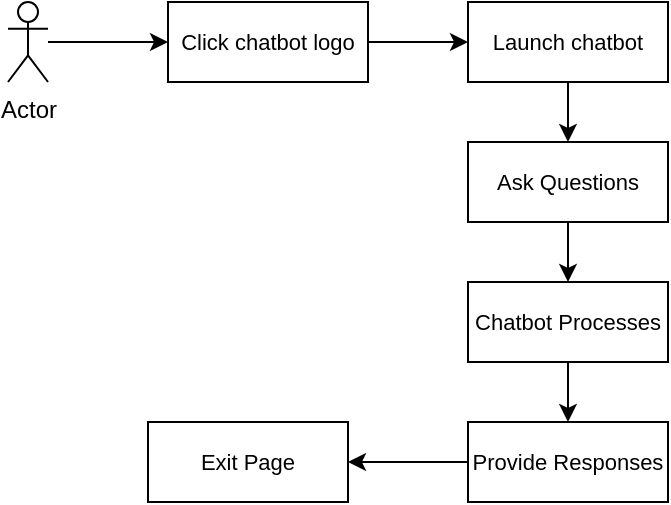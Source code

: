 <mxfile version="24.7.6">
  <diagram name="Page-1" id="sYPkrID64PMrVsYFagIT">
    <mxGraphModel dx="86" dy="563" grid="1" gridSize="10" guides="1" tooltips="1" connect="1" arrows="1" fold="1" page="1" pageScale="1" pageWidth="850" pageHeight="1100" math="0" shadow="0">
      <root>
        <mxCell id="0" />
        <mxCell id="1" parent="0" />
        <mxCell id="dKNTlX5QE3S49P5hsg3G-1" value="Actor" style="shape=umlActor;verticalLabelPosition=bottom;verticalAlign=top;html=1;outlineConnect=0;" vertex="1" parent="1">
          <mxGeometry x="1310" y="210" width="20" height="40" as="geometry" />
        </mxCell>
        <mxCell id="dKNTlX5QE3S49P5hsg3G-2" value="&lt;font style=&quot;font-size: 11px;&quot;&gt;Click chatbot logo&lt;/font&gt;" style="rounded=0;whiteSpace=wrap;html=1;" vertex="1" parent="1">
          <mxGeometry x="1390" y="210" width="100" height="40" as="geometry" />
        </mxCell>
        <mxCell id="dKNTlX5QE3S49P5hsg3G-3" value="&lt;font style=&quot;font-size: 11px;&quot;&gt;Launch chatbot&lt;/font&gt;" style="rounded=0;whiteSpace=wrap;html=1;" vertex="1" parent="1">
          <mxGeometry x="1540" y="210" width="100" height="40" as="geometry" />
        </mxCell>
        <mxCell id="dKNTlX5QE3S49P5hsg3G-4" value="&lt;font style=&quot;font-size: 11px;&quot;&gt;Ask Questions&lt;/font&gt;" style="rounded=0;whiteSpace=wrap;html=1;" vertex="1" parent="1">
          <mxGeometry x="1540" y="280" width="100" height="40" as="geometry" />
        </mxCell>
        <mxCell id="dKNTlX5QE3S49P5hsg3G-5" value="&lt;font style=&quot;font-size: 11px;&quot;&gt;Chatbot Processes&lt;/font&gt;" style="rounded=0;whiteSpace=wrap;html=1;" vertex="1" parent="1">
          <mxGeometry x="1540" y="350" width="100" height="40" as="geometry" />
        </mxCell>
        <mxCell id="dKNTlX5QE3S49P5hsg3G-6" value="&lt;font style=&quot;font-size: 11px;&quot;&gt;Provide Responses&lt;/font&gt;" style="rounded=0;whiteSpace=wrap;html=1;" vertex="1" parent="1">
          <mxGeometry x="1540" y="420" width="100" height="40" as="geometry" />
        </mxCell>
        <mxCell id="dKNTlX5QE3S49P5hsg3G-7" value="&lt;font style=&quot;font-size: 11px;&quot;&gt;Exit Page&lt;/font&gt;" style="rounded=0;whiteSpace=wrap;html=1;" vertex="1" parent="1">
          <mxGeometry x="1380" y="420" width="100" height="40" as="geometry" />
        </mxCell>
        <mxCell id="dKNTlX5QE3S49P5hsg3G-8" value="" style="endArrow=classic;html=1;rounded=0;" edge="1" parent="1" source="dKNTlX5QE3S49P5hsg3G-1" target="dKNTlX5QE3S49P5hsg3G-2">
          <mxGeometry width="50" height="50" relative="1" as="geometry">
            <mxPoint x="1500" y="350" as="sourcePoint" />
            <mxPoint x="1550" y="300" as="targetPoint" />
          </mxGeometry>
        </mxCell>
        <mxCell id="dKNTlX5QE3S49P5hsg3G-9" value="" style="endArrow=classic;html=1;rounded=0;exitX=1;exitY=0.5;exitDx=0;exitDy=0;entryX=0;entryY=0.5;entryDx=0;entryDy=0;" edge="1" parent="1" source="dKNTlX5QE3S49P5hsg3G-2" target="dKNTlX5QE3S49P5hsg3G-3">
          <mxGeometry width="50" height="50" relative="1" as="geometry">
            <mxPoint x="1340" y="240" as="sourcePoint" />
            <mxPoint x="1400" y="240" as="targetPoint" />
          </mxGeometry>
        </mxCell>
        <mxCell id="dKNTlX5QE3S49P5hsg3G-10" value="" style="endArrow=classic;html=1;rounded=0;exitX=0.5;exitY=1;exitDx=0;exitDy=0;entryX=0.5;entryY=0;entryDx=0;entryDy=0;" edge="1" parent="1" source="dKNTlX5QE3S49P5hsg3G-3" target="dKNTlX5QE3S49P5hsg3G-4">
          <mxGeometry width="50" height="50" relative="1" as="geometry">
            <mxPoint x="1500" y="240" as="sourcePoint" />
            <mxPoint x="1550" y="240" as="targetPoint" />
          </mxGeometry>
        </mxCell>
        <mxCell id="dKNTlX5QE3S49P5hsg3G-11" value="" style="endArrow=classic;html=1;rounded=0;exitX=0.5;exitY=1;exitDx=0;exitDy=0;entryX=0.5;entryY=0;entryDx=0;entryDy=0;" edge="1" parent="1" source="dKNTlX5QE3S49P5hsg3G-4" target="dKNTlX5QE3S49P5hsg3G-5">
          <mxGeometry width="50" height="50" relative="1" as="geometry">
            <mxPoint x="1600" y="260" as="sourcePoint" />
            <mxPoint x="1600" y="290" as="targetPoint" />
          </mxGeometry>
        </mxCell>
        <mxCell id="dKNTlX5QE3S49P5hsg3G-12" value="" style="endArrow=classic;html=1;rounded=0;exitX=0.5;exitY=1;exitDx=0;exitDy=0;entryX=0.5;entryY=0;entryDx=0;entryDy=0;" edge="1" parent="1" source="dKNTlX5QE3S49P5hsg3G-5" target="dKNTlX5QE3S49P5hsg3G-6">
          <mxGeometry width="50" height="50" relative="1" as="geometry">
            <mxPoint x="1600" y="330" as="sourcePoint" />
            <mxPoint x="1600" y="360" as="targetPoint" />
          </mxGeometry>
        </mxCell>
        <mxCell id="dKNTlX5QE3S49P5hsg3G-13" value="" style="endArrow=classic;html=1;rounded=0;exitX=0;exitY=0.5;exitDx=0;exitDy=0;entryX=1;entryY=0.5;entryDx=0;entryDy=0;" edge="1" parent="1" source="dKNTlX5QE3S49P5hsg3G-6" target="dKNTlX5QE3S49P5hsg3G-7">
          <mxGeometry width="50" height="50" relative="1" as="geometry">
            <mxPoint x="1600" y="400" as="sourcePoint" />
            <mxPoint x="1600" y="430" as="targetPoint" />
          </mxGeometry>
        </mxCell>
      </root>
    </mxGraphModel>
  </diagram>
</mxfile>
